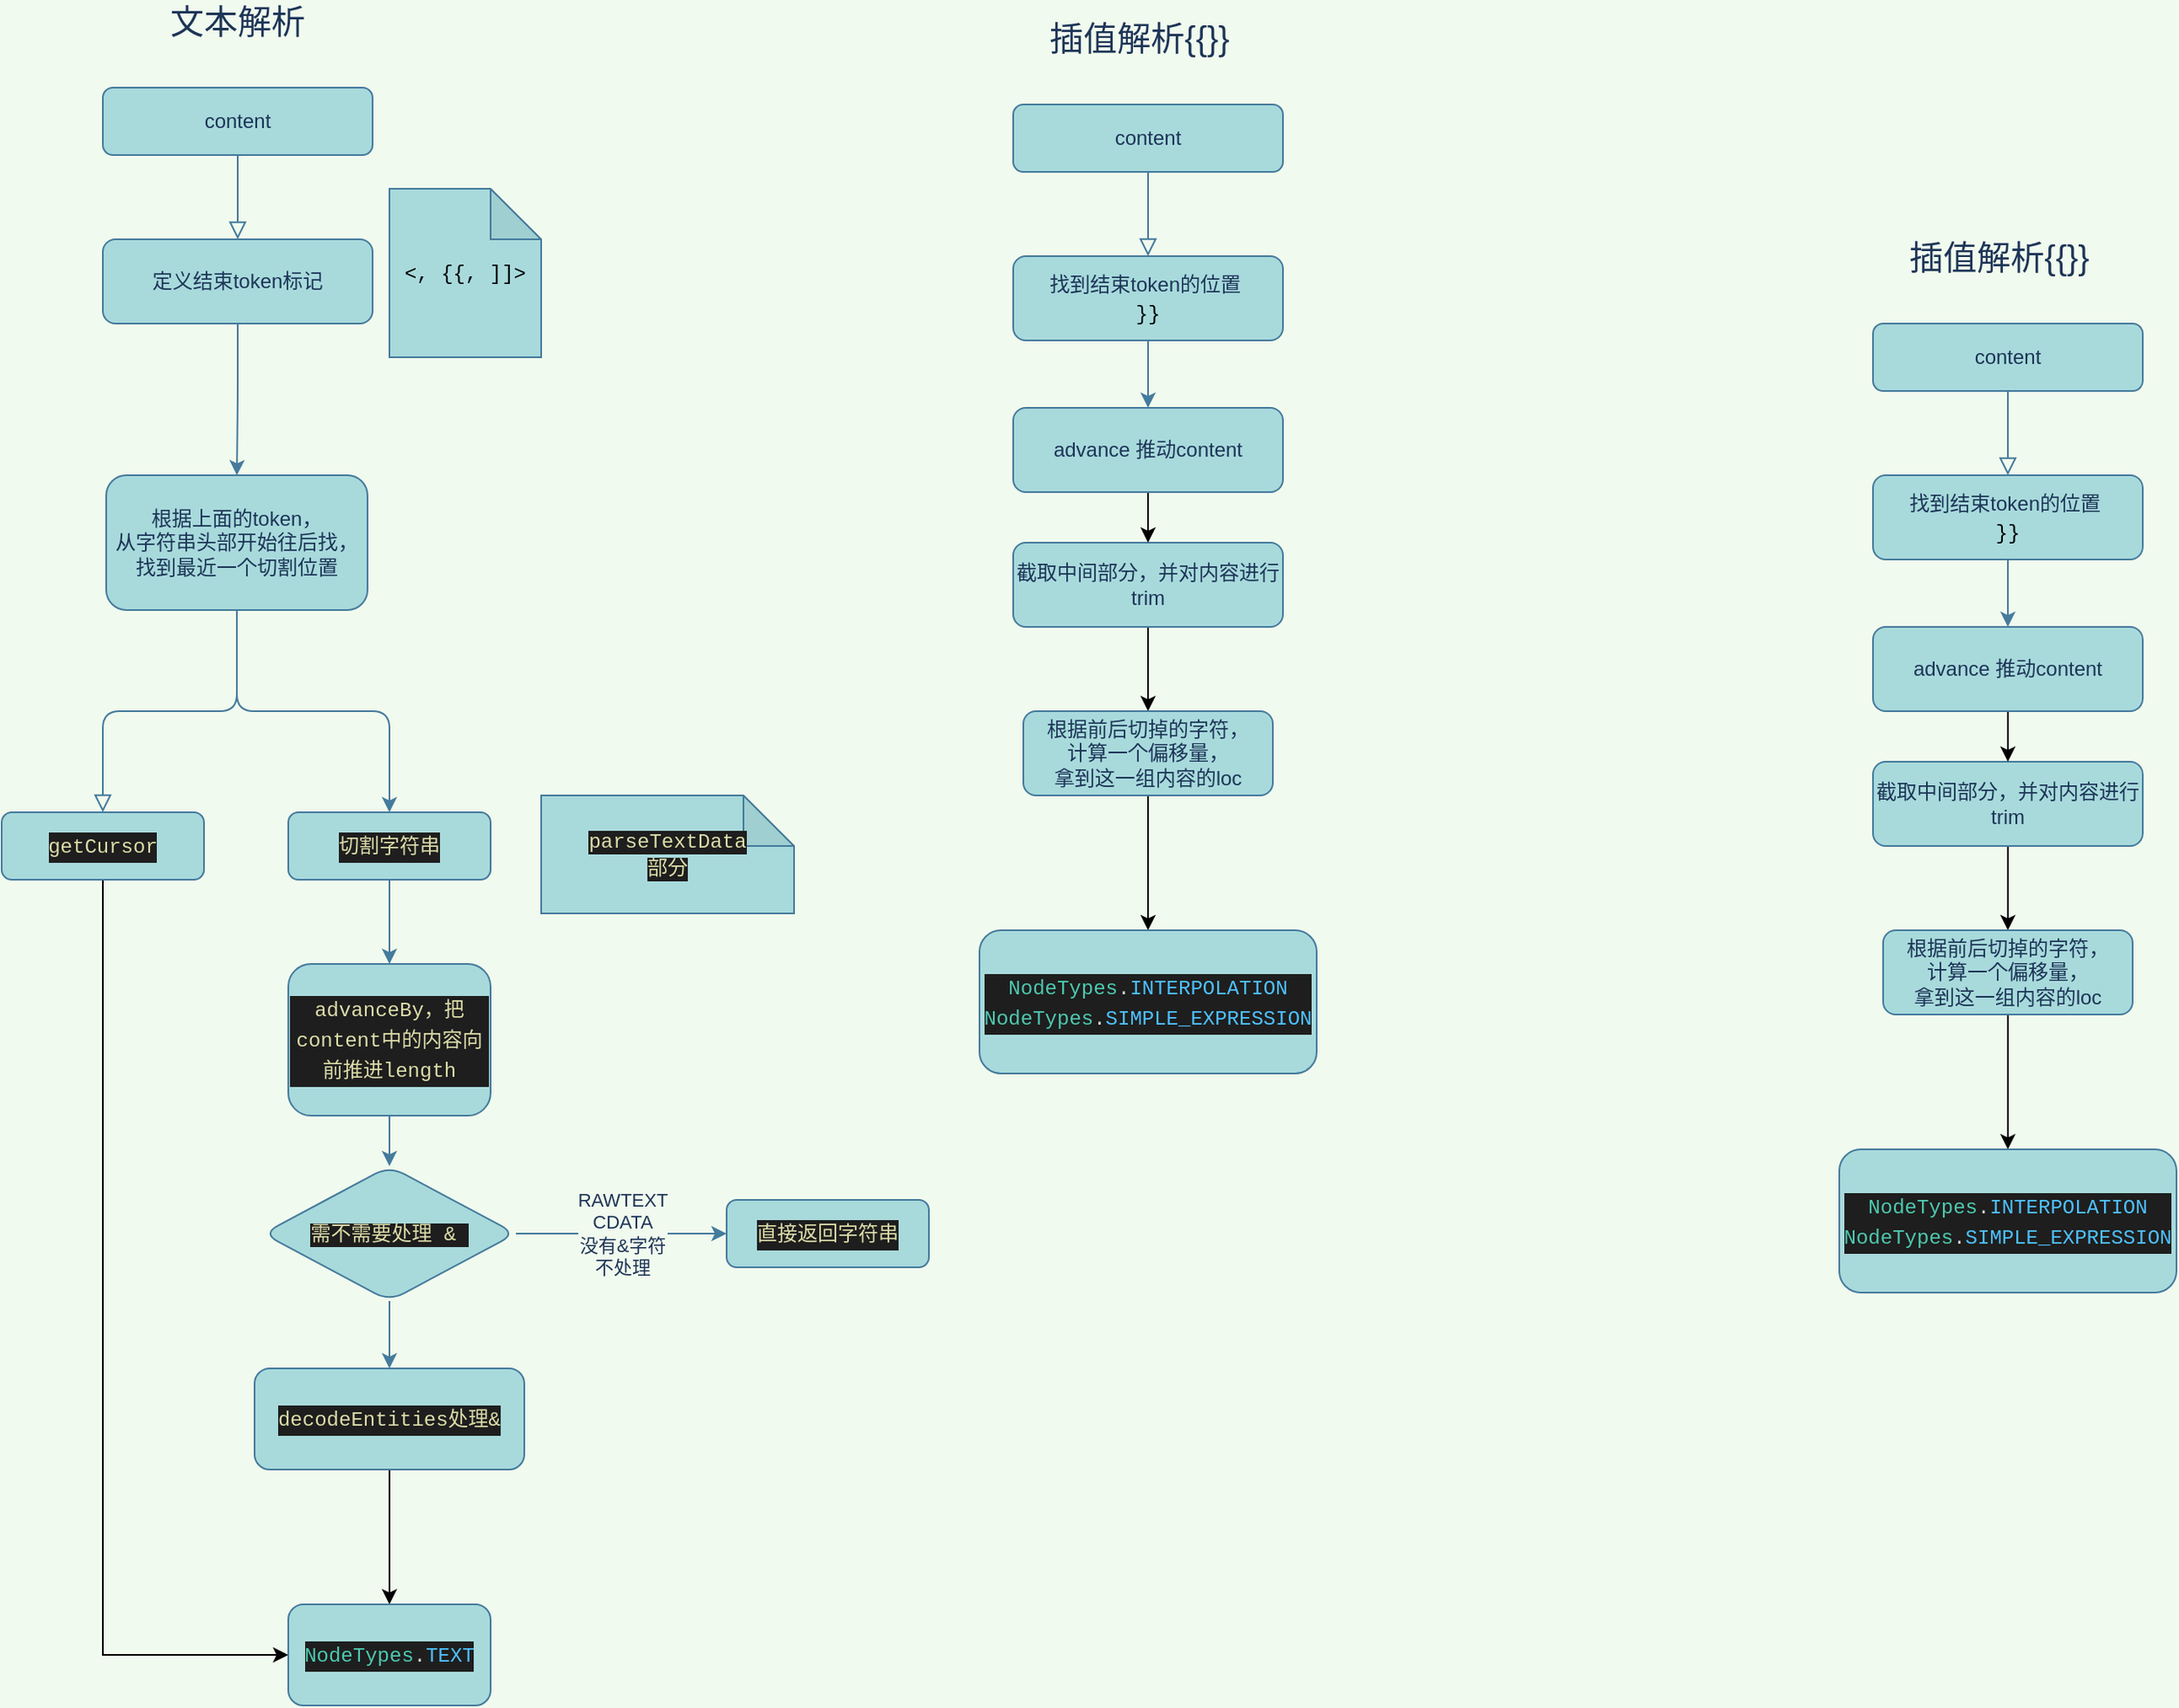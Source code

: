 <mxfile>
    <diagram id="C5RBs43oDa-KdzZeNtuy" name="Page-1">
        <mxGraphModel dx="1920" dy="1410" grid="1" gridSize="10" guides="1" tooltips="1" connect="1" arrows="1" fold="1" page="1" pageScale="1" pageWidth="827" pageHeight="1169" background="#F1FAEE" math="0" shadow="0">
            <root>
                <mxCell id="WIyWlLk6GJQsqaUBKTNV-0"/>
                <mxCell id="WIyWlLk6GJQsqaUBKTNV-1" parent="WIyWlLk6GJQsqaUBKTNV-0"/>
                <mxCell id="WIyWlLk6GJQsqaUBKTNV-2" value="" style="html=1;jettySize=auto;orthogonalLoop=1;fontSize=11;endArrow=block;endFill=0;endSize=8;strokeWidth=1;shadow=0;labelBackgroundColor=none;edgeStyle=orthogonalEdgeStyle;strokeColor=#457B9D;fontColor=#1D3557;entryX=0.5;entryY=0;entryDx=0;entryDy=0;" parent="WIyWlLk6GJQsqaUBKTNV-1" source="WIyWlLk6GJQsqaUBKTNV-3" target="_KYEHIRGPpda2Z7kxpK4-1" edge="1">
                    <mxGeometry relative="1" as="geometry">
                        <mxPoint x="220" y="170" as="targetPoint"/>
                    </mxGeometry>
                </mxCell>
                <mxCell id="WIyWlLk6GJQsqaUBKTNV-3" value="content" style="whiteSpace=wrap;html=1;fontSize=12;glass=0;strokeWidth=1;shadow=0;fillColor=#A8DADC;strokeColor=#457B9D;fontColor=#1D3557;rounded=1;" parent="WIyWlLk6GJQsqaUBKTNV-1" vertex="1">
                    <mxGeometry x="160" y="80" width="160" height="40" as="geometry"/>
                </mxCell>
                <mxCell id="WIyWlLk6GJQsqaUBKTNV-8" value="" style="html=1;jettySize=auto;orthogonalLoop=1;fontSize=11;endArrow=block;endFill=0;endSize=8;strokeWidth=1;shadow=0;labelBackgroundColor=none;edgeStyle=orthogonalEdgeStyle;strokeColor=#457B9D;fontColor=#1D3557;exitX=0.5;exitY=1;exitDx=0;exitDy=0;" parent="WIyWlLk6GJQsqaUBKTNV-1" source="WIyWlLk6GJQsqaUBKTNV-12" target="WIyWlLk6GJQsqaUBKTNV-11" edge="1">
                    <mxGeometry x="0.333" y="20" relative="1" as="geometry">
                        <mxPoint as="offset"/>
                        <mxPoint x="220" y="370" as="sourcePoint"/>
                    </mxGeometry>
                </mxCell>
                <mxCell id="UrDldJVBeoxXqO0n8lkJ-8" style="edgeStyle=orthogonalEdgeStyle;rounded=0;orthogonalLoop=1;jettySize=auto;html=1;entryX=0;entryY=0.5;entryDx=0;entryDy=0;exitX=0.5;exitY=1;exitDx=0;exitDy=0;" parent="WIyWlLk6GJQsqaUBKTNV-1" source="WIyWlLk6GJQsqaUBKTNV-11" target="UrDldJVBeoxXqO0n8lkJ-6" edge="1">
                    <mxGeometry relative="1" as="geometry"/>
                </mxCell>
                <mxCell id="WIyWlLk6GJQsqaUBKTNV-11" value="&lt;div style=&quot;color: rgb(212 , 212 , 212) ; background-color: rgb(30 , 30 , 30) ; font-family: &amp;#34;menlo&amp;#34; , &amp;#34;monaco&amp;#34; , &amp;#34;courier new&amp;#34; , monospace ; line-height: 18px&quot;&gt;&lt;span style=&quot;color: #dcdcaa&quot;&gt;getCursor&lt;/span&gt;&lt;/div&gt;" style="whiteSpace=wrap;html=1;fontSize=12;glass=0;strokeWidth=1;shadow=0;fillColor=#A8DADC;strokeColor=#457B9D;fontColor=#1D3557;rounded=1;" parent="WIyWlLk6GJQsqaUBKTNV-1" vertex="1">
                    <mxGeometry x="100" y="510" width="120" height="40" as="geometry"/>
                </mxCell>
                <mxCell id="_KYEHIRGPpda2Z7kxpK4-5" style="edgeStyle=orthogonalEdgeStyle;rounded=1;orthogonalLoop=1;jettySize=auto;html=1;entryX=0.5;entryY=0;entryDx=0;entryDy=0;fontColor=#1D3557;strokeColor=#457B9D;labelBackgroundColor=#F1FAEE;" parent="WIyWlLk6GJQsqaUBKTNV-1" source="WIyWlLk6GJQsqaUBKTNV-12" target="_KYEHIRGPpda2Z7kxpK4-4" edge="1">
                    <mxGeometry relative="1" as="geometry"/>
                </mxCell>
                <mxCell id="WIyWlLk6GJQsqaUBKTNV-12" value="根据上面的token，&lt;br&gt;从字符串头部开始往后找，找到最近一个切割位置" style="whiteSpace=wrap;html=1;fontSize=12;glass=0;strokeWidth=1;shadow=0;fillColor=#A8DADC;strokeColor=#457B9D;fontColor=#1D3557;rounded=1;" parent="WIyWlLk6GJQsqaUBKTNV-1" vertex="1">
                    <mxGeometry x="162" y="310" width="155" height="80" as="geometry"/>
                </mxCell>
                <mxCell id="_KYEHIRGPpda2Z7kxpK4-3" value="" style="edgeStyle=orthogonalEdgeStyle;rounded=1;orthogonalLoop=1;jettySize=auto;html=1;fontColor=#1D3557;strokeColor=#457B9D;labelBackgroundColor=#F1FAEE;" parent="WIyWlLk6GJQsqaUBKTNV-1" source="_KYEHIRGPpda2Z7kxpK4-1" target="WIyWlLk6GJQsqaUBKTNV-12" edge="1">
                    <mxGeometry relative="1" as="geometry"/>
                </mxCell>
                <mxCell id="_KYEHIRGPpda2Z7kxpK4-1" value="&lt;div style=&quot;font-family: &amp;#34;menlo&amp;#34; , &amp;#34;monaco&amp;#34; , &amp;#34;courier new&amp;#34; , monospace ; line-height: 18px&quot;&gt;&lt;span style=&quot;font-family: &amp;#34;helvetica&amp;#34;&quot;&gt;定义结束token&lt;/span&gt;&lt;span style=&quot;font-family: &amp;#34;helvetica&amp;#34;&quot;&gt;标记&lt;/span&gt;&lt;/div&gt;" style="whiteSpace=wrap;html=1;fontSize=12;glass=0;strokeWidth=1;shadow=0;fillColor=#A8DADC;strokeColor=#457B9D;fontColor=#1D3557;rounded=1;" parent="WIyWlLk6GJQsqaUBKTNV-1" vertex="1">
                    <mxGeometry x="160" y="170" width="160" height="50" as="geometry"/>
                </mxCell>
                <mxCell id="_KYEHIRGPpda2Z7kxpK4-8" value="" style="edgeStyle=orthogonalEdgeStyle;rounded=1;orthogonalLoop=1;jettySize=auto;html=1;fontColor=#1D3557;strokeColor=#457B9D;labelBackgroundColor=#F1FAEE;" parent="WIyWlLk6GJQsqaUBKTNV-1" source="_KYEHIRGPpda2Z7kxpK4-4" target="_KYEHIRGPpda2Z7kxpK4-7" edge="1">
                    <mxGeometry relative="1" as="geometry"/>
                </mxCell>
                <mxCell id="_KYEHIRGPpda2Z7kxpK4-4" value="&lt;div style=&quot;color: rgb(212 , 212 , 212) ; background-color: rgb(30 , 30 , 30) ; font-family: &amp;#34;menlo&amp;#34; , &amp;#34;monaco&amp;#34; , &amp;#34;courier new&amp;#34; , monospace ; line-height: 18px&quot;&gt;&lt;span style=&quot;color: rgb(220 , 220 , 170)&quot;&gt;切割字符串&lt;/span&gt;&lt;br&gt;&lt;/div&gt;" style="whiteSpace=wrap;html=1;fontSize=12;glass=0;strokeWidth=1;shadow=0;fillColor=#A8DADC;strokeColor=#457B9D;fontColor=#1D3557;rounded=1;" parent="WIyWlLk6GJQsqaUBKTNV-1" vertex="1">
                    <mxGeometry x="270" y="510" width="120" height="40" as="geometry"/>
                </mxCell>
                <mxCell id="_KYEHIRGPpda2Z7kxpK4-6" value="&lt;div style=&quot;background-color: rgb(30 , 30 , 30) ; font-family: &amp;#34;menlo&amp;#34; , &amp;#34;monaco&amp;#34; , &amp;#34;courier new&amp;#34; , monospace ; line-height: 18px&quot;&gt;&lt;font color=&quot;#dcdcaa&quot;&gt;直接返回字符串&lt;/font&gt;&lt;/div&gt;" style="whiteSpace=wrap;html=1;fontSize=12;glass=0;strokeWidth=1;shadow=0;fillColor=#A8DADC;strokeColor=#457B9D;fontColor=#1D3557;rounded=1;" parent="WIyWlLk6GJQsqaUBKTNV-1" vertex="1">
                    <mxGeometry x="530" y="740" width="120" height="40" as="geometry"/>
                </mxCell>
                <mxCell id="_KYEHIRGPpda2Z7kxpK4-13" value="" style="edgeStyle=orthogonalEdgeStyle;rounded=1;orthogonalLoop=1;jettySize=auto;html=1;fontColor=#1D3557;strokeColor=#457B9D;labelBackgroundColor=#F1FAEE;" parent="WIyWlLk6GJQsqaUBKTNV-1" source="_KYEHIRGPpda2Z7kxpK4-7" target="_KYEHIRGPpda2Z7kxpK4-12" edge="1">
                    <mxGeometry relative="1" as="geometry"/>
                </mxCell>
                <mxCell id="_KYEHIRGPpda2Z7kxpK4-7" value="&lt;div style=&quot;color: rgb(212 , 212 , 212) ; background-color: rgb(30 , 30 , 30) ; font-family: &amp;#34;menlo&amp;#34; , &amp;#34;monaco&amp;#34; , &amp;#34;courier new&amp;#34; , monospace ; line-height: 18px&quot;&gt;&lt;div style=&quot;font-family: &amp;#34;menlo&amp;#34; , &amp;#34;monaco&amp;#34; , &amp;#34;courier new&amp;#34; , monospace ; line-height: 18px&quot;&gt;&lt;span style=&quot;color: #dcdcaa&quot;&gt;advanceBy，把content中的内容向前推进length&lt;/span&gt;&lt;/div&gt;&lt;/div&gt;" style="whiteSpace=wrap;html=1;fontSize=12;glass=0;strokeWidth=1;shadow=0;fillColor=#A8DADC;strokeColor=#457B9D;fontColor=#1D3557;rounded=1;" parent="WIyWlLk6GJQsqaUBKTNV-1" vertex="1">
                    <mxGeometry x="270" y="600" width="120" height="90" as="geometry"/>
                </mxCell>
                <mxCell id="UrDldJVBeoxXqO0n8lkJ-7" value="" style="edgeStyle=orthogonalEdgeStyle;rounded=0;orthogonalLoop=1;jettySize=auto;html=1;" parent="WIyWlLk6GJQsqaUBKTNV-1" source="_KYEHIRGPpda2Z7kxpK4-11" target="UrDldJVBeoxXqO0n8lkJ-6" edge="1">
                    <mxGeometry relative="1" as="geometry"/>
                </mxCell>
                <mxCell id="_KYEHIRGPpda2Z7kxpK4-11" value="&lt;div style=&quot;color: rgb(212 , 212 , 212) ; background-color: rgb(30 , 30 , 30) ; font-family: &amp;#34;menlo&amp;#34; , &amp;#34;monaco&amp;#34; , &amp;#34;courier new&amp;#34; , monospace ; line-height: 18px&quot;&gt;&lt;div style=&quot;font-family: &amp;#34;menlo&amp;#34; , &amp;#34;monaco&amp;#34; , &amp;#34;courier new&amp;#34; , monospace ; line-height: 18px&quot;&gt;&lt;span style=&quot;color: #dcdcaa&quot;&gt;decodeEntities处理&amp;amp;&lt;/span&gt;&lt;/div&gt;&lt;/div&gt;" style="whiteSpace=wrap;html=1;fontSize=12;glass=0;strokeWidth=1;shadow=0;fillColor=#A8DADC;strokeColor=#457B9D;fontColor=#1D3557;rounded=1;" parent="WIyWlLk6GJQsqaUBKTNV-1" vertex="1">
                    <mxGeometry x="250" y="840" width="160" height="60" as="geometry"/>
                </mxCell>
                <mxCell id="_KYEHIRGPpda2Z7kxpK4-14" value="RAWTEXT&lt;br&gt;CDATA&lt;br&gt;没有&amp;amp;字符&lt;br&gt;不处理" style="edgeStyle=orthogonalEdgeStyle;rounded=1;orthogonalLoop=1;jettySize=auto;html=1;fontColor=#1D3557;strokeColor=#457B9D;labelBackgroundColor=#F1FAEE;" parent="WIyWlLk6GJQsqaUBKTNV-1" source="_KYEHIRGPpda2Z7kxpK4-12" target="_KYEHIRGPpda2Z7kxpK4-6" edge="1">
                    <mxGeometry relative="1" as="geometry"/>
                </mxCell>
                <mxCell id="_KYEHIRGPpda2Z7kxpK4-16" value="" style="edgeStyle=orthogonalEdgeStyle;rounded=1;orthogonalLoop=1;jettySize=auto;html=1;fontColor=#1D3557;strokeColor=#457B9D;labelBackgroundColor=#F1FAEE;" parent="WIyWlLk6GJQsqaUBKTNV-1" source="_KYEHIRGPpda2Z7kxpK4-12" target="_KYEHIRGPpda2Z7kxpK4-11" edge="1">
                    <mxGeometry relative="1" as="geometry"/>
                </mxCell>
                <mxCell id="_KYEHIRGPpda2Z7kxpK4-12" value="&lt;span style=&quot;color: rgb(220 , 220 , 170) ; font-family: &amp;#34;menlo&amp;#34; , &amp;#34;monaco&amp;#34; , &amp;#34;courier new&amp;#34; , monospace ; background-color: rgb(30 , 30 , 30)&quot;&gt;需不需要处理 &amp;amp;&amp;nbsp;&lt;/span&gt;" style="rhombus;whiteSpace=wrap;html=1;rounded=1;shadow=0;fontColor=#1D3557;strokeColor=#457B9D;strokeWidth=1;fillColor=#A8DADC;glass=0;" parent="WIyWlLk6GJQsqaUBKTNV-1" vertex="1">
                    <mxGeometry x="255" y="720" width="150" height="80" as="geometry"/>
                </mxCell>
                <mxCell id="_KYEHIRGPpda2Z7kxpK4-17" value="&lt;span style=&quot;color: rgb(0 , 0 , 0) ; font-family: &amp;#34;menlo&amp;#34; , &amp;#34;monaco&amp;#34; , &amp;#34;courier new&amp;#34; , monospace&quot;&gt;&amp;lt;, {{, ]]&amp;gt;&lt;/span&gt;" style="shape=note;whiteSpace=wrap;html=1;backgroundOutline=1;darkOpacity=0.05;rounded=1;fontColor=#1D3557;strokeColor=#457B9D;fillColor=#A8DADC;" parent="WIyWlLk6GJQsqaUBKTNV-1" vertex="1">
                    <mxGeometry x="330" y="140" width="90" height="100" as="geometry"/>
                </mxCell>
                <mxCell id="_KYEHIRGPpda2Z7kxpK4-21" value="&lt;span style=&quot;color: rgb(220 , 220 , 170) ; font-family: &amp;#34;menlo&amp;#34; , &amp;#34;monaco&amp;#34; , &amp;#34;courier new&amp;#34; , monospace ; background-color: rgb(30 , 30 , 30)&quot;&gt;parseTextData&lt;br&gt;部分&lt;br&gt;&lt;/span&gt;" style="shape=note;whiteSpace=wrap;html=1;backgroundOutline=1;darkOpacity=0.05;rounded=1;fontColor=#1D3557;strokeColor=#457B9D;fillColor=#A8DADC;" parent="WIyWlLk6GJQsqaUBKTNV-1" vertex="1">
                    <mxGeometry x="420" y="500" width="150" height="70" as="geometry"/>
                </mxCell>
                <mxCell id="_KYEHIRGPpda2Z7kxpK4-22" value="&lt;font style=&quot;font-size: 20px&quot;&gt;文本解析&lt;/font&gt;" style="text;html=1;strokeColor=none;fillColor=none;align=center;verticalAlign=middle;whiteSpace=wrap;rounded=0;sketch=0;fontColor=#1D3557;" parent="WIyWlLk6GJQsqaUBKTNV-1" vertex="1">
                    <mxGeometry x="160" y="30" width="160" height="20" as="geometry"/>
                </mxCell>
                <mxCell id="_KYEHIRGPpda2Z7kxpK4-23" value="&lt;font style=&quot;font-size: 20px&quot;&gt;插值解析{{}}&lt;/font&gt;" style="text;html=1;strokeColor=none;fillColor=none;align=center;verticalAlign=middle;whiteSpace=wrap;rounded=0;sketch=0;fontColor=#1D3557;" parent="WIyWlLk6GJQsqaUBKTNV-1" vertex="1">
                    <mxGeometry x="700" y="40" width="150" height="20" as="geometry"/>
                </mxCell>
                <mxCell id="_KYEHIRGPpda2Z7kxpK4-24" value="" style="html=1;jettySize=auto;orthogonalLoop=1;fontSize=11;endArrow=block;endFill=0;endSize=8;strokeWidth=1;shadow=0;labelBackgroundColor=none;edgeStyle=orthogonalEdgeStyle;strokeColor=#457B9D;fontColor=#1D3557;entryX=0.5;entryY=0;entryDx=0;entryDy=0;" parent="WIyWlLk6GJQsqaUBKTNV-1" source="_KYEHIRGPpda2Z7kxpK4-25" target="_KYEHIRGPpda2Z7kxpK4-28" edge="1">
                    <mxGeometry relative="1" as="geometry">
                        <mxPoint x="760" y="180" as="targetPoint"/>
                    </mxGeometry>
                </mxCell>
                <mxCell id="_KYEHIRGPpda2Z7kxpK4-25" value="content" style="whiteSpace=wrap;html=1;fontSize=12;glass=0;strokeWidth=1;shadow=0;fillColor=#A8DADC;strokeColor=#457B9D;fontColor=#1D3557;rounded=1;" parent="WIyWlLk6GJQsqaUBKTNV-1" vertex="1">
                    <mxGeometry x="700" y="90" width="160" height="40" as="geometry"/>
                </mxCell>
                <mxCell id="UrDldJVBeoxXqO0n8lkJ-3" value="" style="edgeStyle=orthogonalEdgeStyle;rounded=0;orthogonalLoop=1;jettySize=auto;html=1;" parent="WIyWlLk6GJQsqaUBKTNV-1" source="_KYEHIRGPpda2Z7kxpK4-26" target="UrDldJVBeoxXqO0n8lkJ-0" edge="1">
                    <mxGeometry relative="1" as="geometry"/>
                </mxCell>
                <mxCell id="_KYEHIRGPpda2Z7kxpK4-26" value="截取中间部分，并对内容进行trim" style="whiteSpace=wrap;html=1;fontSize=12;glass=0;strokeWidth=1;shadow=0;fillColor=#A8DADC;strokeColor=#457B9D;fontColor=#1D3557;rounded=1;" parent="WIyWlLk6GJQsqaUBKTNV-1" vertex="1">
                    <mxGeometry x="700" y="350" width="160" height="50" as="geometry"/>
                </mxCell>
                <mxCell id="_KYEHIRGPpda2Z7kxpK4-27" value="" style="edgeStyle=orthogonalEdgeStyle;rounded=1;orthogonalLoop=1;jettySize=auto;html=1;fontColor=#1D3557;strokeColor=#457B9D;labelBackgroundColor=#F1FAEE;" parent="WIyWlLk6GJQsqaUBKTNV-1" source="_KYEHIRGPpda2Z7kxpK4-28" target="UrDldJVBeoxXqO0n8lkJ-1" edge="1">
                    <mxGeometry relative="1" as="geometry"/>
                </mxCell>
                <mxCell id="_KYEHIRGPpda2Z7kxpK4-28" value="&lt;div style=&quot;font-family: &amp;#34;menlo&amp;#34; , &amp;#34;monaco&amp;#34; , &amp;#34;courier new&amp;#34; , monospace ; line-height: 18px&quot;&gt;&lt;span style=&quot;font-family: &amp;#34;helvetica&amp;#34;&quot;&gt;找到结束token&lt;/span&gt;&lt;span style=&quot;font-family: &amp;#34;helvetica&amp;#34;&quot;&gt;的位置&amp;nbsp;&lt;/span&gt;&lt;/div&gt;&lt;span style=&quot;color: rgb(0 , 0 , 0) ; font-family: &amp;#34;menlo&amp;#34; , &amp;#34;monaco&amp;#34; , &amp;#34;courier new&amp;#34; , monospace&quot;&gt;}}&lt;/span&gt;" style="whiteSpace=wrap;html=1;fontSize=12;glass=0;strokeWidth=1;shadow=0;fillColor=#A8DADC;strokeColor=#457B9D;fontColor=#1D3557;rounded=1;" parent="WIyWlLk6GJQsqaUBKTNV-1" vertex="1">
                    <mxGeometry x="700" y="180" width="160" height="50" as="geometry"/>
                </mxCell>
                <mxCell id="UrDldJVBeoxXqO0n8lkJ-5" value="" style="edgeStyle=orthogonalEdgeStyle;rounded=0;orthogonalLoop=1;jettySize=auto;html=1;" parent="WIyWlLk6GJQsqaUBKTNV-1" source="UrDldJVBeoxXqO0n8lkJ-0" target="UrDldJVBeoxXqO0n8lkJ-4" edge="1">
                    <mxGeometry relative="1" as="geometry"/>
                </mxCell>
                <mxCell id="UrDldJVBeoxXqO0n8lkJ-0" value="根据前后切掉的字符，&lt;br&gt;计算一个偏移量，&lt;br&gt;拿到这一组内容的loc" style="whiteSpace=wrap;html=1;fontSize=12;glass=0;strokeWidth=1;shadow=0;fillColor=#A8DADC;strokeColor=#457B9D;fontColor=#1D3557;rounded=1;" parent="WIyWlLk6GJQsqaUBKTNV-1" vertex="1">
                    <mxGeometry x="706" y="450" width="148" height="50" as="geometry"/>
                </mxCell>
                <mxCell id="UrDldJVBeoxXqO0n8lkJ-2" value="" style="edgeStyle=orthogonalEdgeStyle;rounded=0;orthogonalLoop=1;jettySize=auto;html=1;" parent="WIyWlLk6GJQsqaUBKTNV-1" source="UrDldJVBeoxXqO0n8lkJ-1" target="_KYEHIRGPpda2Z7kxpK4-26" edge="1">
                    <mxGeometry relative="1" as="geometry"/>
                </mxCell>
                <mxCell id="UrDldJVBeoxXqO0n8lkJ-1" value="&lt;span&gt;advance 推动content&lt;/span&gt;" style="whiteSpace=wrap;html=1;fontSize=12;glass=0;strokeWidth=1;shadow=0;fillColor=#A8DADC;strokeColor=#457B9D;fontColor=#1D3557;rounded=1;" parent="WIyWlLk6GJQsqaUBKTNV-1" vertex="1">
                    <mxGeometry x="700" y="270" width="160" height="50" as="geometry"/>
                </mxCell>
                <mxCell id="UrDldJVBeoxXqO0n8lkJ-4" value="&lt;div style=&quot;color: rgb(212 , 212 , 212) ; background-color: rgb(30 , 30 , 30) ; font-family: &amp;#34;menlo&amp;#34; , &amp;#34;monaco&amp;#34; , &amp;#34;courier new&amp;#34; , monospace ; line-height: 18px&quot;&gt;&lt;span style=&quot;color: #4ec9b0&quot;&gt;NodeTypes&lt;/span&gt;.&lt;span style=&quot;color: #4fc1ff&quot;&gt;INTERPOLATION&lt;/span&gt;&lt;/div&gt;&lt;div style=&quot;color: rgb(212 , 212 , 212) ; background-color: rgb(30 , 30 , 30) ; font-family: &amp;#34;menlo&amp;#34; , &amp;#34;monaco&amp;#34; , &amp;#34;courier new&amp;#34; , monospace ; line-height: 18px&quot;&gt;&lt;div style=&quot;font-family: &amp;#34;menlo&amp;#34; , &amp;#34;monaco&amp;#34; , &amp;#34;courier new&amp;#34; , monospace ; line-height: 18px&quot;&gt;&lt;span style=&quot;color: #4ec9b0&quot;&gt;NodeTypes&lt;/span&gt;.&lt;span style=&quot;color: #4fc1ff&quot;&gt;SIMPLE_EXPRESSION&lt;/span&gt;&lt;/div&gt;&lt;/div&gt;" style="whiteSpace=wrap;html=1;rounded=1;shadow=0;fontColor=#1D3557;strokeColor=#457B9D;strokeWidth=1;fillColor=#A8DADC;glass=0;" parent="WIyWlLk6GJQsqaUBKTNV-1" vertex="1">
                    <mxGeometry x="680" y="580" width="200" height="85" as="geometry"/>
                </mxCell>
                <mxCell id="UrDldJVBeoxXqO0n8lkJ-6" value="&lt;div style=&quot;color: rgb(212 , 212 , 212) ; background-color: rgb(30 , 30 , 30) ; font-family: &amp;#34;menlo&amp;#34; , &amp;#34;monaco&amp;#34; , &amp;#34;courier new&amp;#34; , monospace ; line-height: 18px&quot;&gt;&lt;span style=&quot;color: #4ec9b0&quot;&gt;NodeTypes&lt;/span&gt;.&lt;span style=&quot;color: #4fc1ff&quot;&gt;TEXT&lt;/span&gt;&lt;/div&gt;" style="whiteSpace=wrap;html=1;rounded=1;shadow=0;fontColor=#1D3557;strokeColor=#457B9D;strokeWidth=1;fillColor=#A8DADC;glass=0;" parent="WIyWlLk6GJQsqaUBKTNV-1" vertex="1">
                    <mxGeometry x="270" y="980" width="120" height="60" as="geometry"/>
                </mxCell>
                <mxCell id="UrDldJVBeoxXqO0n8lkJ-9" value="&lt;font style=&quot;font-size: 20px&quot;&gt;插值解析{{}}&lt;/font&gt;" style="text;html=1;strokeColor=none;fillColor=none;align=center;verticalAlign=middle;whiteSpace=wrap;rounded=0;sketch=0;fontColor=#1D3557;" vertex="1" parent="WIyWlLk6GJQsqaUBKTNV-1">
                    <mxGeometry x="1210" y="170" width="150" height="20" as="geometry"/>
                </mxCell>
                <mxCell id="UrDldJVBeoxXqO0n8lkJ-10" value="" style="html=1;jettySize=auto;orthogonalLoop=1;fontSize=11;endArrow=block;endFill=0;endSize=8;strokeWidth=1;shadow=0;labelBackgroundColor=none;edgeStyle=orthogonalEdgeStyle;strokeColor=#457B9D;fontColor=#1D3557;entryX=0.5;entryY=0;entryDx=0;entryDy=0;" edge="1" parent="WIyWlLk6GJQsqaUBKTNV-1" source="UrDldJVBeoxXqO0n8lkJ-11" target="UrDldJVBeoxXqO0n8lkJ-15">
                    <mxGeometry relative="1" as="geometry">
                        <mxPoint x="1270" y="310" as="targetPoint"/>
                    </mxGeometry>
                </mxCell>
                <mxCell id="UrDldJVBeoxXqO0n8lkJ-11" value="content" style="whiteSpace=wrap;html=1;fontSize=12;glass=0;strokeWidth=1;shadow=0;fillColor=#A8DADC;strokeColor=#457B9D;fontColor=#1D3557;rounded=1;" vertex="1" parent="WIyWlLk6GJQsqaUBKTNV-1">
                    <mxGeometry x="1210" y="220" width="160" height="40" as="geometry"/>
                </mxCell>
                <mxCell id="UrDldJVBeoxXqO0n8lkJ-12" value="" style="edgeStyle=orthogonalEdgeStyle;rounded=0;orthogonalLoop=1;jettySize=auto;html=1;" edge="1" parent="WIyWlLk6GJQsqaUBKTNV-1" source="UrDldJVBeoxXqO0n8lkJ-13" target="UrDldJVBeoxXqO0n8lkJ-17">
                    <mxGeometry relative="1" as="geometry"/>
                </mxCell>
                <mxCell id="UrDldJVBeoxXqO0n8lkJ-13" value="截取中间部分，并对内容进行trim" style="whiteSpace=wrap;html=1;fontSize=12;glass=0;strokeWidth=1;shadow=0;fillColor=#A8DADC;strokeColor=#457B9D;fontColor=#1D3557;rounded=1;" vertex="1" parent="WIyWlLk6GJQsqaUBKTNV-1">
                    <mxGeometry x="1210" y="480" width="160" height="50" as="geometry"/>
                </mxCell>
                <mxCell id="UrDldJVBeoxXqO0n8lkJ-14" value="" style="edgeStyle=orthogonalEdgeStyle;rounded=1;orthogonalLoop=1;jettySize=auto;html=1;fontColor=#1D3557;strokeColor=#457B9D;labelBackgroundColor=#F1FAEE;" edge="1" parent="WIyWlLk6GJQsqaUBKTNV-1" source="UrDldJVBeoxXqO0n8lkJ-15" target="UrDldJVBeoxXqO0n8lkJ-19">
                    <mxGeometry relative="1" as="geometry"/>
                </mxCell>
                <mxCell id="UrDldJVBeoxXqO0n8lkJ-15" value="&lt;div style=&quot;font-family: &amp;#34;menlo&amp;#34; , &amp;#34;monaco&amp;#34; , &amp;#34;courier new&amp;#34; , monospace ; line-height: 18px&quot;&gt;&lt;span style=&quot;font-family: &amp;#34;helvetica&amp;#34;&quot;&gt;找到结束token&lt;/span&gt;&lt;span style=&quot;font-family: &amp;#34;helvetica&amp;#34;&quot;&gt;的位置&amp;nbsp;&lt;/span&gt;&lt;/div&gt;&lt;span style=&quot;color: rgb(0 , 0 , 0) ; font-family: &amp;#34;menlo&amp;#34; , &amp;#34;monaco&amp;#34; , &amp;#34;courier new&amp;#34; , monospace&quot;&gt;}}&lt;/span&gt;" style="whiteSpace=wrap;html=1;fontSize=12;glass=0;strokeWidth=1;shadow=0;fillColor=#A8DADC;strokeColor=#457B9D;fontColor=#1D3557;rounded=1;" vertex="1" parent="WIyWlLk6GJQsqaUBKTNV-1">
                    <mxGeometry x="1210" y="310" width="160" height="50" as="geometry"/>
                </mxCell>
                <mxCell id="UrDldJVBeoxXqO0n8lkJ-16" value="" style="edgeStyle=orthogonalEdgeStyle;rounded=0;orthogonalLoop=1;jettySize=auto;html=1;" edge="1" parent="WIyWlLk6GJQsqaUBKTNV-1" source="UrDldJVBeoxXqO0n8lkJ-17" target="UrDldJVBeoxXqO0n8lkJ-20">
                    <mxGeometry relative="1" as="geometry"/>
                </mxCell>
                <mxCell id="UrDldJVBeoxXqO0n8lkJ-17" value="根据前后切掉的字符，&lt;br&gt;计算一个偏移量，&lt;br&gt;拿到这一组内容的loc" style="whiteSpace=wrap;html=1;fontSize=12;glass=0;strokeWidth=1;shadow=0;fillColor=#A8DADC;strokeColor=#457B9D;fontColor=#1D3557;rounded=1;" vertex="1" parent="WIyWlLk6GJQsqaUBKTNV-1">
                    <mxGeometry x="1216" y="580" width="148" height="50" as="geometry"/>
                </mxCell>
                <mxCell id="UrDldJVBeoxXqO0n8lkJ-18" value="" style="edgeStyle=orthogonalEdgeStyle;rounded=0;orthogonalLoop=1;jettySize=auto;html=1;" edge="1" parent="WIyWlLk6GJQsqaUBKTNV-1" source="UrDldJVBeoxXqO0n8lkJ-19" target="UrDldJVBeoxXqO0n8lkJ-13">
                    <mxGeometry relative="1" as="geometry"/>
                </mxCell>
                <mxCell id="UrDldJVBeoxXqO0n8lkJ-19" value="&lt;span&gt;advance 推动content&lt;/span&gt;" style="whiteSpace=wrap;html=1;fontSize=12;glass=0;strokeWidth=1;shadow=0;fillColor=#A8DADC;strokeColor=#457B9D;fontColor=#1D3557;rounded=1;" vertex="1" parent="WIyWlLk6GJQsqaUBKTNV-1">
                    <mxGeometry x="1210" y="400" width="160" height="50" as="geometry"/>
                </mxCell>
                <mxCell id="UrDldJVBeoxXqO0n8lkJ-20" value="&lt;div style=&quot;color: rgb(212 , 212 , 212) ; background-color: rgb(30 , 30 , 30) ; font-family: &amp;#34;menlo&amp;#34; , &amp;#34;monaco&amp;#34; , &amp;#34;courier new&amp;#34; , monospace ; line-height: 18px&quot;&gt;&lt;span style=&quot;color: #4ec9b0&quot;&gt;NodeTypes&lt;/span&gt;.&lt;span style=&quot;color: #4fc1ff&quot;&gt;INTERPOLATION&lt;/span&gt;&lt;/div&gt;&lt;div style=&quot;color: rgb(212 , 212 , 212) ; background-color: rgb(30 , 30 , 30) ; font-family: &amp;#34;menlo&amp;#34; , &amp;#34;monaco&amp;#34; , &amp;#34;courier new&amp;#34; , monospace ; line-height: 18px&quot;&gt;&lt;div style=&quot;font-family: &amp;#34;menlo&amp;#34; , &amp;#34;monaco&amp;#34; , &amp;#34;courier new&amp;#34; , monospace ; line-height: 18px&quot;&gt;&lt;span style=&quot;color: #4ec9b0&quot;&gt;NodeTypes&lt;/span&gt;.&lt;span style=&quot;color: #4fc1ff&quot;&gt;SIMPLE_EXPRESSION&lt;/span&gt;&lt;/div&gt;&lt;/div&gt;" style="whiteSpace=wrap;html=1;rounded=1;shadow=0;fontColor=#1D3557;strokeColor=#457B9D;strokeWidth=1;fillColor=#A8DADC;glass=0;" vertex="1" parent="WIyWlLk6GJQsqaUBKTNV-1">
                    <mxGeometry x="1190" y="710" width="200" height="85" as="geometry"/>
                </mxCell>
            </root>
        </mxGraphModel>
    </diagram>
</mxfile>